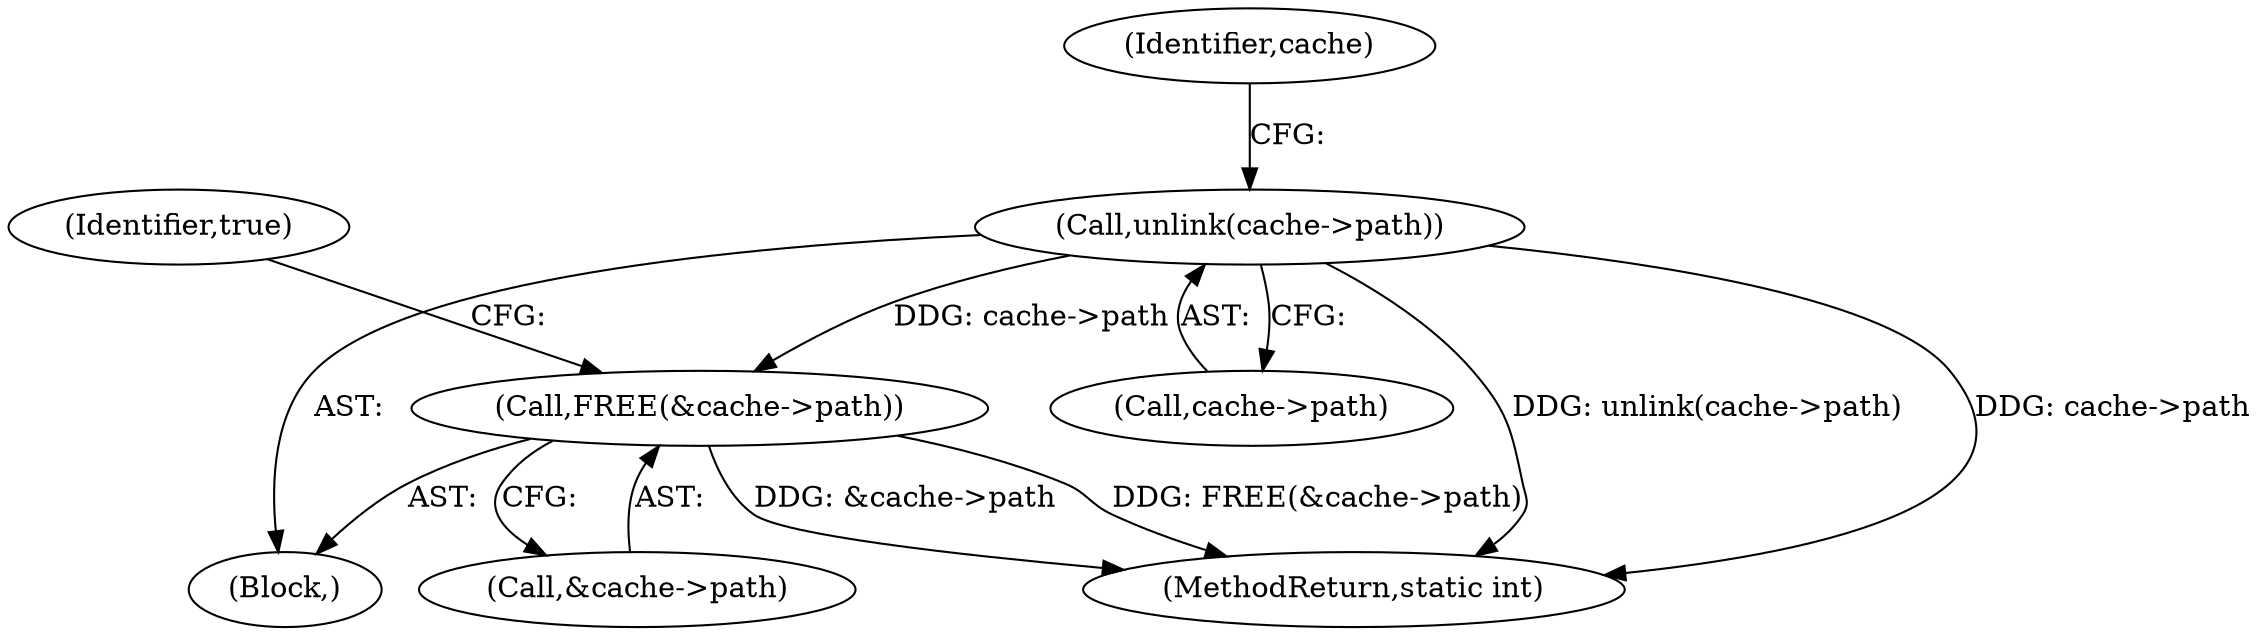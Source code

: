 digraph "0_neomutt_9bfab35522301794483f8f9ed60820bdec9be59e_2@API" {
"1000215" [label="(Call,unlink(cache->path))"];
"1000219" [label="(Call,FREE(&cache->path))"];
"1000222" [label="(Identifier,cache)"];
"1000541" [label="(MethodReturn,static int)"];
"1000215" [label="(Call,unlink(cache->path))"];
"1000214" [label="(Block,)"];
"1000220" [label="(Call,&cache->path)"];
"1000225" [label="(Identifier,true)"];
"1000219" [label="(Call,FREE(&cache->path))"];
"1000216" [label="(Call,cache->path)"];
"1000215" -> "1000214"  [label="AST: "];
"1000215" -> "1000216"  [label="CFG: "];
"1000216" -> "1000215"  [label="AST: "];
"1000222" -> "1000215"  [label="CFG: "];
"1000215" -> "1000541"  [label="DDG: cache->path"];
"1000215" -> "1000541"  [label="DDG: unlink(cache->path)"];
"1000215" -> "1000219"  [label="DDG: cache->path"];
"1000219" -> "1000214"  [label="AST: "];
"1000219" -> "1000220"  [label="CFG: "];
"1000220" -> "1000219"  [label="AST: "];
"1000225" -> "1000219"  [label="CFG: "];
"1000219" -> "1000541"  [label="DDG: FREE(&cache->path)"];
"1000219" -> "1000541"  [label="DDG: &cache->path"];
}
